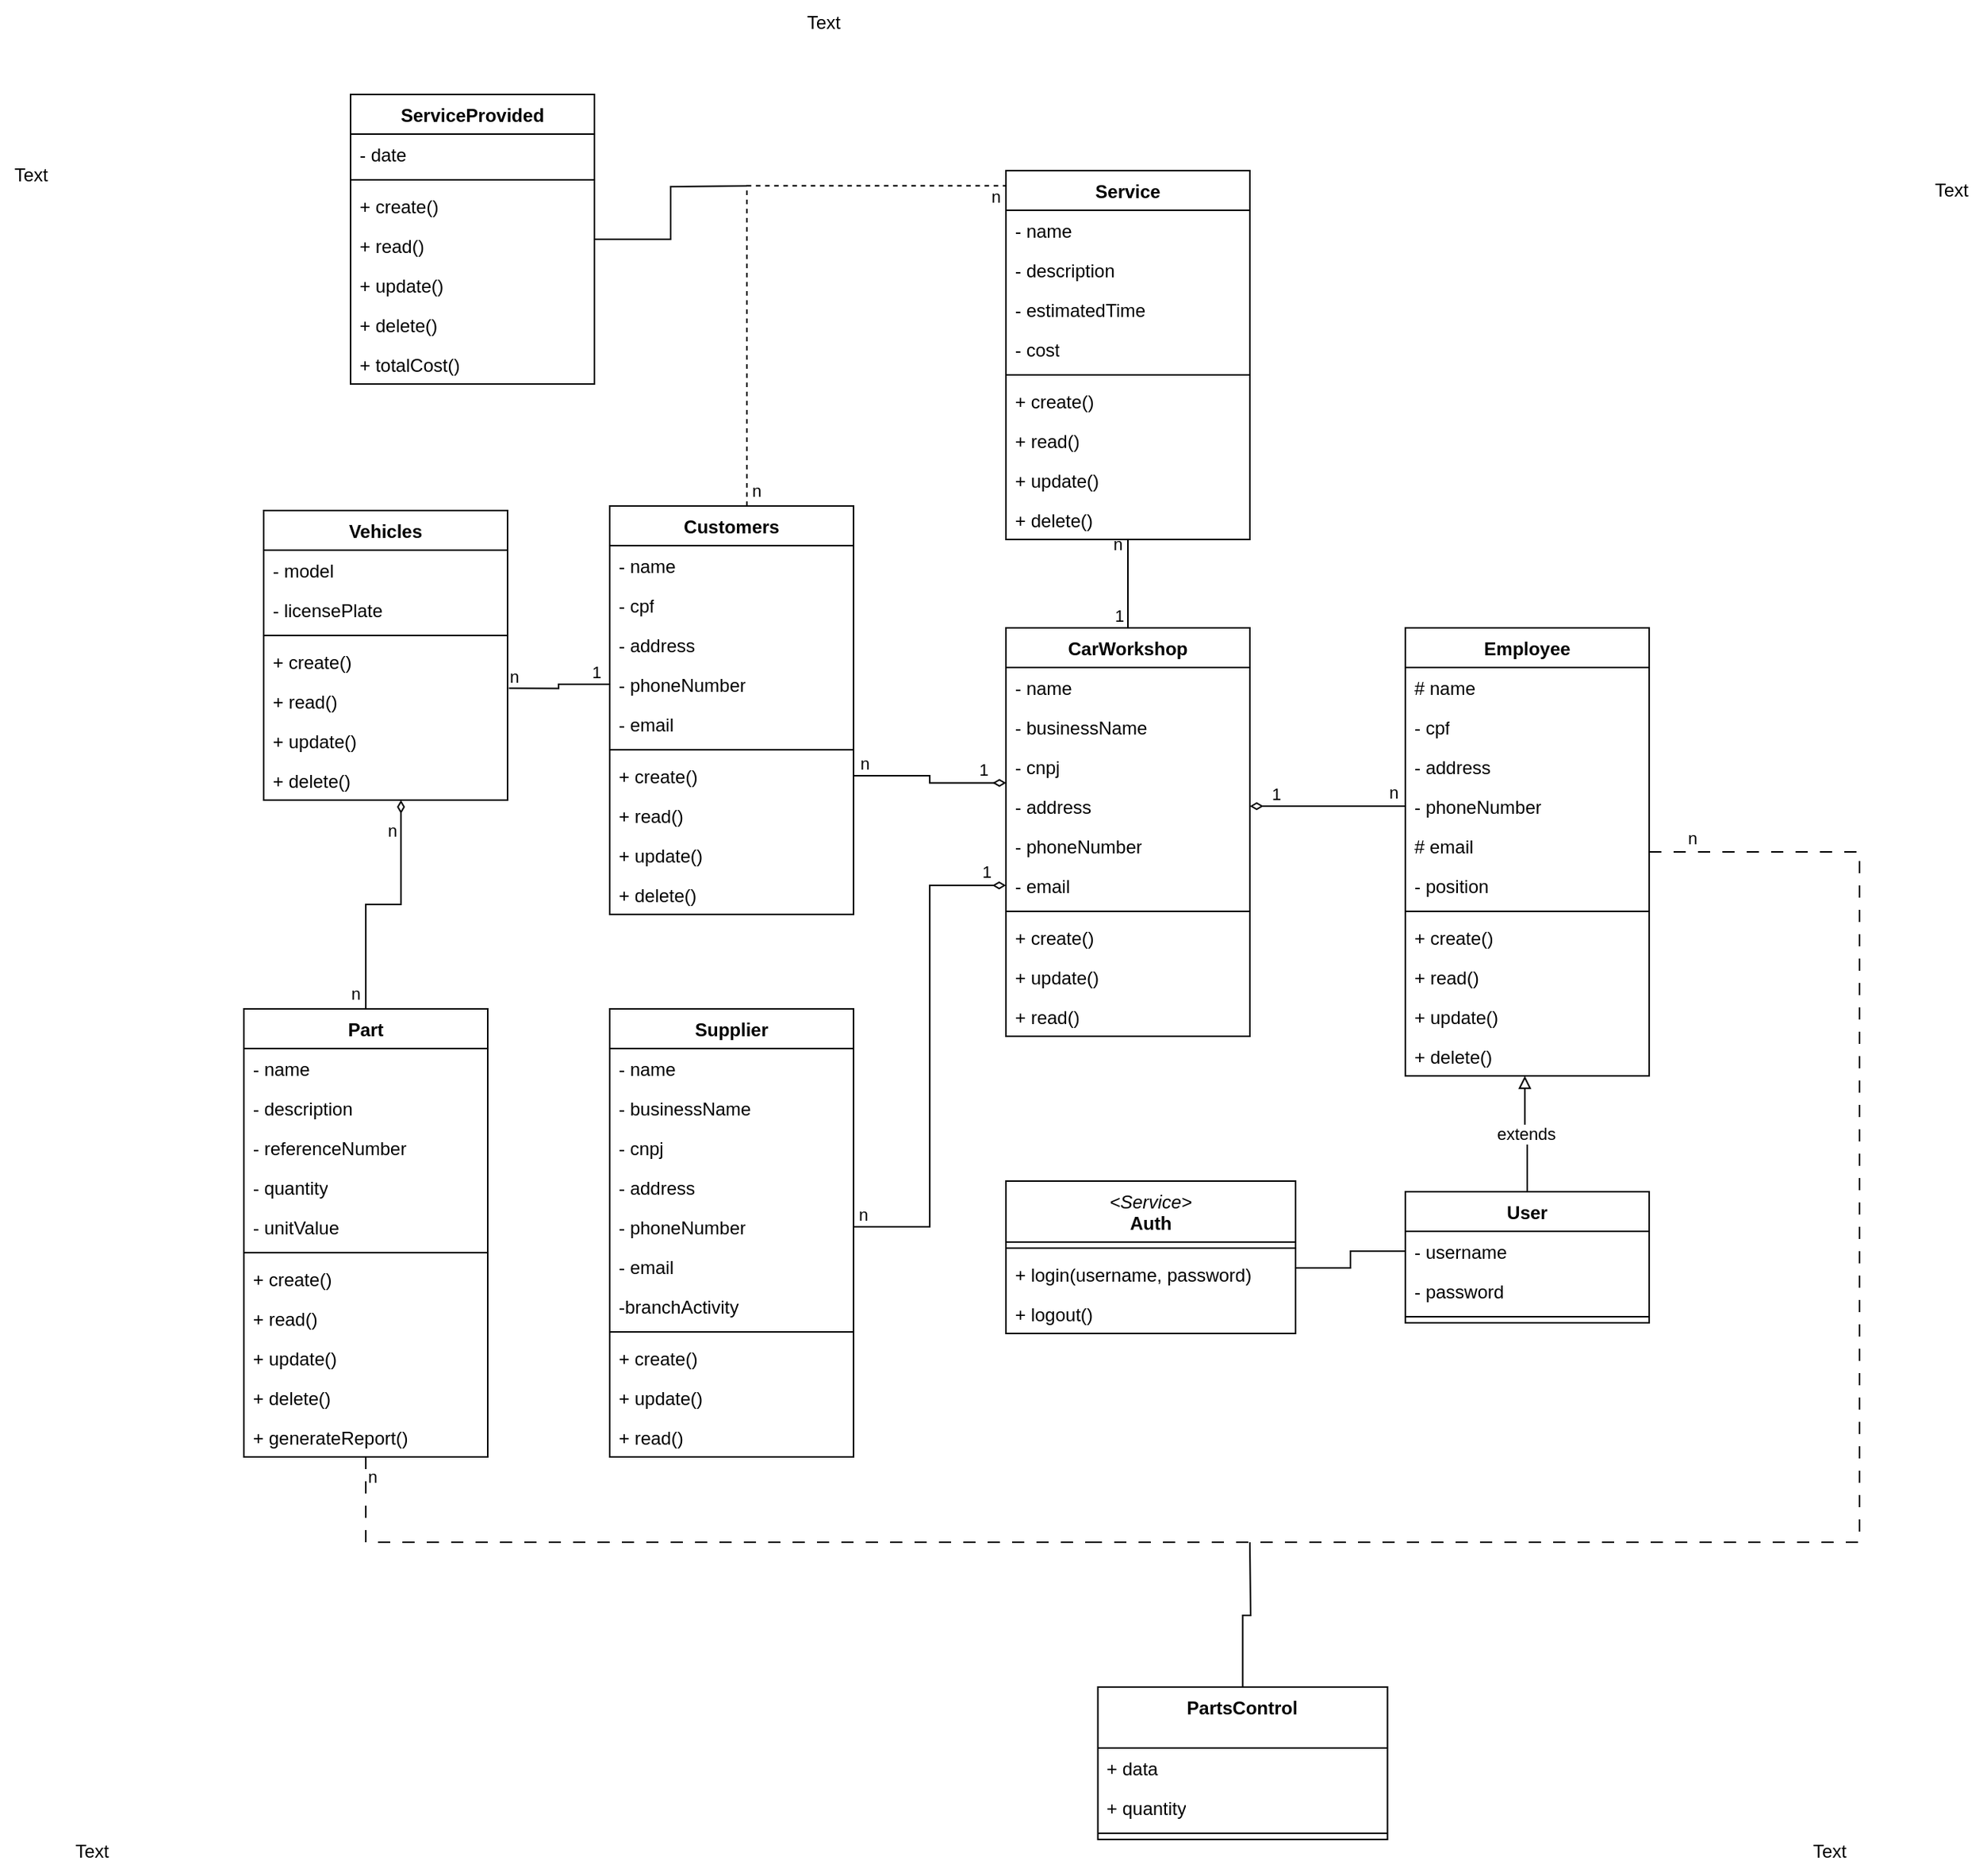 <mxfile version="22.0.8" type="google">
  <diagram name="Página-1" id="U-U_8se6vaRIS7Wkg29y">
    <mxGraphModel grid="1" page="1" gridSize="10" guides="1" tooltips="1" connect="1" arrows="1" fold="1" pageScale="1" pageWidth="827" pageHeight="1169" math="0" shadow="0">
      <root>
        <mxCell id="0" />
        <mxCell id="1" parent="0" />
        <mxCell id="VLeMDe858-DH9epRAXmv-9" value="CarWorkshop" style="swimlane;fontStyle=1;align=center;verticalAlign=top;childLayout=stackLayout;horizontal=1;startSize=26;horizontalStack=0;resizeParent=1;resizeParentMax=0;resizeLast=0;collapsible=1;marginBottom=0;whiteSpace=wrap;html=1;" vertex="1" parent="1">
          <mxGeometry x="1000" y="440" width="160" height="268" as="geometry" />
        </mxCell>
        <mxCell id="VLeMDe858-DH9epRAXmv-16" value="- name" style="text;strokeColor=none;fillColor=none;align=left;verticalAlign=top;spacingLeft=4;spacingRight=4;overflow=hidden;rotatable=0;points=[[0,0.5],[1,0.5]];portConstraint=eastwest;whiteSpace=wrap;html=1;" vertex="1" parent="VLeMDe858-DH9epRAXmv-9">
          <mxGeometry y="26" width="160" height="26" as="geometry" />
        </mxCell>
        <mxCell id="VLeMDe858-DH9epRAXmv-19" value="- &lt;span lang=&quot;en&quot; class=&quot;HwtZe&quot;&gt;&lt;/span&gt;businessName" style="text;strokeColor=none;fillColor=none;align=left;verticalAlign=top;spacingLeft=4;spacingRight=4;overflow=hidden;rotatable=0;points=[[0,0.5],[1,0.5]];portConstraint=eastwest;whiteSpace=wrap;html=1;" vertex="1" parent="VLeMDe858-DH9epRAXmv-9">
          <mxGeometry y="52" width="160" height="26" as="geometry" />
        </mxCell>
        <mxCell id="VLeMDe858-DH9epRAXmv-10" value="- cnpj" style="text;strokeColor=none;fillColor=none;align=left;verticalAlign=top;spacingLeft=4;spacingRight=4;overflow=hidden;rotatable=0;points=[[0,0.5],[1,0.5]];portConstraint=eastwest;whiteSpace=wrap;html=1;" vertex="1" parent="VLeMDe858-DH9epRAXmv-9">
          <mxGeometry y="78" width="160" height="26" as="geometry" />
        </mxCell>
        <mxCell id="VLeMDe858-DH9epRAXmv-20" value="&lt;div&gt;- address&lt;br&gt;&lt;/div&gt;" style="text;strokeColor=none;fillColor=none;align=left;verticalAlign=top;spacingLeft=4;spacingRight=4;overflow=hidden;rotatable=0;points=[[0,0.5],[1,0.5]];portConstraint=eastwest;whiteSpace=wrap;html=1;" vertex="1" parent="VLeMDe858-DH9epRAXmv-9">
          <mxGeometry y="104" width="160" height="26" as="geometry" />
        </mxCell>
        <mxCell id="VLeMDe858-DH9epRAXmv-21" value="&lt;div&gt;- phoneNumber&lt;br&gt;&lt;/div&gt;" style="text;strokeColor=none;fillColor=none;align=left;verticalAlign=top;spacingLeft=4;spacingRight=4;overflow=hidden;rotatable=0;points=[[0,0.5],[1,0.5]];portConstraint=eastwest;whiteSpace=wrap;html=1;" vertex="1" parent="VLeMDe858-DH9epRAXmv-9">
          <mxGeometry y="130" width="160" height="26" as="geometry" />
        </mxCell>
        <mxCell id="VLeMDe858-DH9epRAXmv-22" value="&lt;div&gt;- email&lt;/div&gt;" style="text;strokeColor=none;fillColor=none;align=left;verticalAlign=top;spacingLeft=4;spacingRight=4;overflow=hidden;rotatable=0;points=[[0,0.5],[1,0.5]];portConstraint=eastwest;whiteSpace=wrap;html=1;" vertex="1" parent="VLeMDe858-DH9epRAXmv-9">
          <mxGeometry y="156" width="160" height="26" as="geometry" />
        </mxCell>
        <mxCell id="VLeMDe858-DH9epRAXmv-11" value="" style="line;strokeWidth=1;fillColor=none;align=left;verticalAlign=middle;spacingTop=-1;spacingLeft=3;spacingRight=3;rotatable=0;labelPosition=right;points=[];portConstraint=eastwest;strokeColor=inherit;" vertex="1" parent="VLeMDe858-DH9epRAXmv-9">
          <mxGeometry y="182" width="160" height="8" as="geometry" />
        </mxCell>
        <mxCell id="VLeMDe858-DH9epRAXmv-12" value="+ create()" style="text;strokeColor=none;fillColor=none;align=left;verticalAlign=top;spacingLeft=4;spacingRight=4;overflow=hidden;rotatable=0;points=[[0,0.5],[1,0.5]];portConstraint=eastwest;whiteSpace=wrap;html=1;" vertex="1" parent="VLeMDe858-DH9epRAXmv-9">
          <mxGeometry y="190" width="160" height="26" as="geometry" />
        </mxCell>
        <mxCell id="VLeMDe858-DH9epRAXmv-23" value="+ update()" style="text;strokeColor=none;fillColor=none;align=left;verticalAlign=top;spacingLeft=4;spacingRight=4;overflow=hidden;rotatable=0;points=[[0,0.5],[1,0.5]];portConstraint=eastwest;whiteSpace=wrap;html=1;" vertex="1" parent="VLeMDe858-DH9epRAXmv-9">
          <mxGeometry y="216" width="160" height="26" as="geometry" />
        </mxCell>
        <mxCell id="VLeMDe858-DH9epRAXmv-24" value="+ read()" style="text;strokeColor=none;fillColor=none;align=left;verticalAlign=top;spacingLeft=4;spacingRight=4;overflow=hidden;rotatable=0;points=[[0,0.5],[1,0.5]];portConstraint=eastwest;whiteSpace=wrap;html=1;" vertex="1" parent="VLeMDe858-DH9epRAXmv-9">
          <mxGeometry y="242" width="160" height="26" as="geometry" />
        </mxCell>
        <mxCell id="VLeMDe858-DH9epRAXmv-212" style="edgeStyle=orthogonalEdgeStyle;rounded=0;orthogonalLoop=1;jettySize=auto;html=1;endArrow=none;endFill=0;dashed=1;dashPattern=8 8;" edge="1" parent="1" source="VLeMDe858-DH9epRAXmv-25">
          <mxGeometry relative="1" as="geometry">
            <mxPoint x="1050" y="1040" as="targetPoint" />
            <Array as="points">
              <mxPoint x="1560" y="587" />
              <mxPoint x="1560" y="1040" />
              <mxPoint x="1251" y="1040" />
            </Array>
          </mxGeometry>
        </mxCell>
        <mxCell id="VLeMDe858-DH9epRAXmv-217" value="n" style="edgeLabel;html=1;align=center;verticalAlign=middle;resizable=0;points=[];" connectable="0" vertex="1" parent="VLeMDe858-DH9epRAXmv-212">
          <mxGeometry x="-0.947" y="2" relative="1" as="geometry">
            <mxPoint x="-1" y="-7" as="offset" />
          </mxGeometry>
        </mxCell>
        <mxCell id="VLeMDe858-DH9epRAXmv-25" value="Employee" style="swimlane;fontStyle=1;align=center;verticalAlign=top;childLayout=stackLayout;horizontal=1;startSize=26;horizontalStack=0;resizeParent=1;resizeParentMax=0;resizeLast=0;collapsible=1;marginBottom=0;whiteSpace=wrap;html=1;" vertex="1" parent="1">
          <mxGeometry x="1262" y="440" width="160" height="294" as="geometry" />
        </mxCell>
        <mxCell id="VLeMDe858-DH9epRAXmv-26" value="# name" style="text;strokeColor=none;fillColor=none;align=left;verticalAlign=top;spacingLeft=4;spacingRight=4;overflow=hidden;rotatable=0;points=[[0,0.5],[1,0.5]];portConstraint=eastwest;whiteSpace=wrap;html=1;" vertex="1" parent="VLeMDe858-DH9epRAXmv-25">
          <mxGeometry y="26" width="160" height="26" as="geometry" />
        </mxCell>
        <mxCell id="VLeMDe858-DH9epRAXmv-28" value="- cpf" style="text;strokeColor=none;fillColor=none;align=left;verticalAlign=top;spacingLeft=4;spacingRight=4;overflow=hidden;rotatable=0;points=[[0,0.5],[1,0.5]];portConstraint=eastwest;whiteSpace=wrap;html=1;" vertex="1" parent="VLeMDe858-DH9epRAXmv-25">
          <mxGeometry y="52" width="160" height="26" as="geometry" />
        </mxCell>
        <mxCell id="VLeMDe858-DH9epRAXmv-29" value="&lt;div&gt;- address&lt;br&gt;&lt;/div&gt;" style="text;strokeColor=none;fillColor=none;align=left;verticalAlign=top;spacingLeft=4;spacingRight=4;overflow=hidden;rotatable=0;points=[[0,0.5],[1,0.5]];portConstraint=eastwest;whiteSpace=wrap;html=1;" vertex="1" parent="VLeMDe858-DH9epRAXmv-25">
          <mxGeometry y="78" width="160" height="26" as="geometry" />
        </mxCell>
        <mxCell id="VLeMDe858-DH9epRAXmv-30" value="&lt;div&gt;- phoneNumber&lt;br&gt;&lt;/div&gt;" style="text;strokeColor=none;fillColor=none;align=left;verticalAlign=top;spacingLeft=4;spacingRight=4;overflow=hidden;rotatable=0;points=[[0,0.5],[1,0.5]];portConstraint=eastwest;whiteSpace=wrap;html=1;" vertex="1" parent="VLeMDe858-DH9epRAXmv-25">
          <mxGeometry y="104" width="160" height="26" as="geometry" />
        </mxCell>
        <mxCell id="VLeMDe858-DH9epRAXmv-31" value="&lt;div&gt;# email&lt;/div&gt;" style="text;strokeColor=none;fillColor=none;align=left;verticalAlign=top;spacingLeft=4;spacingRight=4;overflow=hidden;rotatable=0;points=[[0,0.5],[1,0.5]];portConstraint=eastwest;whiteSpace=wrap;html=1;" vertex="1" parent="VLeMDe858-DH9epRAXmv-25">
          <mxGeometry y="130" width="160" height="26" as="geometry" />
        </mxCell>
        <mxCell id="VLeMDe858-DH9epRAXmv-48" value="&lt;div&gt;- position&lt;/div&gt;" style="text;strokeColor=none;fillColor=none;align=left;verticalAlign=top;spacingLeft=4;spacingRight=4;overflow=hidden;rotatable=0;points=[[0,0.5],[1,0.5]];portConstraint=eastwest;whiteSpace=wrap;html=1;" vertex="1" parent="VLeMDe858-DH9epRAXmv-25">
          <mxGeometry y="156" width="160" height="26" as="geometry" />
        </mxCell>
        <mxCell id="VLeMDe858-DH9epRAXmv-32" value="" style="line;strokeWidth=1;fillColor=none;align=left;verticalAlign=middle;spacingTop=-1;spacingLeft=3;spacingRight=3;rotatable=0;labelPosition=right;points=[];portConstraint=eastwest;strokeColor=inherit;" vertex="1" parent="VLeMDe858-DH9epRAXmv-25">
          <mxGeometry y="182" width="160" height="8" as="geometry" />
        </mxCell>
        <mxCell id="VLeMDe858-DH9epRAXmv-33" value="+ create()" style="text;strokeColor=none;fillColor=none;align=left;verticalAlign=top;spacingLeft=4;spacingRight=4;overflow=hidden;rotatable=0;points=[[0,0.5],[1,0.5]];portConstraint=eastwest;whiteSpace=wrap;html=1;" vertex="1" parent="VLeMDe858-DH9epRAXmv-25">
          <mxGeometry y="190" width="160" height="26" as="geometry" />
        </mxCell>
        <mxCell id="VLeMDe858-DH9epRAXmv-35" value="+ read()" style="text;strokeColor=none;fillColor=none;align=left;verticalAlign=top;spacingLeft=4;spacingRight=4;overflow=hidden;rotatable=0;points=[[0,0.5],[1,0.5]];portConstraint=eastwest;whiteSpace=wrap;html=1;" vertex="1" parent="VLeMDe858-DH9epRAXmv-25">
          <mxGeometry y="216" width="160" height="26" as="geometry" />
        </mxCell>
        <mxCell id="VLeMDe858-DH9epRAXmv-34" value="+ update()" style="text;strokeColor=none;fillColor=none;align=left;verticalAlign=top;spacingLeft=4;spacingRight=4;overflow=hidden;rotatable=0;points=[[0,0.5],[1,0.5]];portConstraint=eastwest;whiteSpace=wrap;html=1;" vertex="1" parent="VLeMDe858-DH9epRAXmv-25">
          <mxGeometry y="242" width="160" height="26" as="geometry" />
        </mxCell>
        <mxCell id="VLeMDe858-DH9epRAXmv-36" value="+ delete()" style="text;strokeColor=none;fillColor=none;align=left;verticalAlign=top;spacingLeft=4;spacingRight=4;overflow=hidden;rotatable=0;points=[[0,0.5],[1,0.5]];portConstraint=eastwest;whiteSpace=wrap;html=1;" vertex="1" parent="VLeMDe858-DH9epRAXmv-25">
          <mxGeometry y="268" width="160" height="26" as="geometry" />
        </mxCell>
        <mxCell id="VLeMDe858-DH9epRAXmv-37" value="User" style="swimlane;fontStyle=1;align=center;verticalAlign=top;childLayout=stackLayout;horizontal=1;startSize=26;horizontalStack=0;resizeParent=1;resizeParentMax=0;resizeLast=0;collapsible=1;marginBottom=0;whiteSpace=wrap;html=1;" vertex="1" parent="1">
          <mxGeometry x="1262" y="810" width="160" height="86" as="geometry" />
        </mxCell>
        <mxCell id="VLeMDe858-DH9epRAXmv-38" value="- username" style="text;strokeColor=none;fillColor=none;align=left;verticalAlign=top;spacingLeft=4;spacingRight=4;overflow=hidden;rotatable=0;points=[[0,0.5],[1,0.5]];portConstraint=eastwest;whiteSpace=wrap;html=1;" vertex="1" parent="VLeMDe858-DH9epRAXmv-37">
          <mxGeometry y="26" width="160" height="26" as="geometry" />
        </mxCell>
        <mxCell id="VLeMDe858-DH9epRAXmv-49" value="&lt;div&gt;- password&lt;/div&gt;" style="text;strokeColor=none;fillColor=none;align=left;verticalAlign=top;spacingLeft=4;spacingRight=4;overflow=hidden;rotatable=0;points=[[0,0.5],[1,0.5]];portConstraint=eastwest;whiteSpace=wrap;html=1;" vertex="1" parent="VLeMDe858-DH9epRAXmv-37">
          <mxGeometry y="52" width="160" height="26" as="geometry" />
        </mxCell>
        <mxCell id="VLeMDe858-DH9epRAXmv-43" value="" style="line;strokeWidth=1;fillColor=none;align=left;verticalAlign=middle;spacingTop=-1;spacingLeft=3;spacingRight=3;rotatable=0;labelPosition=right;points=[];portConstraint=eastwest;strokeColor=inherit;" vertex="1" parent="VLeMDe858-DH9epRAXmv-37">
          <mxGeometry y="78" width="160" height="8" as="geometry" />
        </mxCell>
        <mxCell id="VLeMDe858-DH9epRAXmv-50" value="&lt;div&gt;&lt;i style=&quot;font-weight: normal;&quot;&gt;&amp;lt;Service&amp;gt;&lt;/i&gt;&lt;br&gt;&lt;/div&gt;&lt;div&gt;Auth&lt;/div&gt;" style="swimlane;fontStyle=1;align=center;verticalAlign=top;childLayout=stackLayout;horizontal=1;startSize=40;horizontalStack=0;resizeParent=1;resizeParentMax=0;resizeLast=0;collapsible=1;marginBottom=0;whiteSpace=wrap;html=1;" vertex="1" parent="1">
          <mxGeometry x="1000" y="803" width="190" height="100" as="geometry" />
        </mxCell>
        <mxCell id="VLeMDe858-DH9epRAXmv-54" value="" style="line;strokeWidth=1;fillColor=none;align=left;verticalAlign=middle;spacingTop=-1;spacingLeft=3;spacingRight=3;rotatable=0;labelPosition=right;points=[];portConstraint=eastwest;strokeColor=inherit;" vertex="1" parent="VLeMDe858-DH9epRAXmv-50">
          <mxGeometry y="40" width="190" height="8" as="geometry" />
        </mxCell>
        <mxCell id="VLeMDe858-DH9epRAXmv-55" value="+ login(username, password)" style="text;strokeColor=none;fillColor=none;align=left;verticalAlign=top;spacingLeft=4;spacingRight=4;overflow=hidden;rotatable=0;points=[[0,0.5],[1,0.5]];portConstraint=eastwest;whiteSpace=wrap;html=1;" vertex="1" parent="VLeMDe858-DH9epRAXmv-50">
          <mxGeometry y="48" width="190" height="26" as="geometry" />
        </mxCell>
        <mxCell id="VLeMDe858-DH9epRAXmv-56" value="+ logout()" style="text;strokeColor=none;fillColor=none;align=left;verticalAlign=top;spacingLeft=4;spacingRight=4;overflow=hidden;rotatable=0;points=[[0,0.5],[1,0.5]];portConstraint=eastwest;whiteSpace=wrap;html=1;" vertex="1" parent="VLeMDe858-DH9epRAXmv-50">
          <mxGeometry y="74" width="190" height="26" as="geometry" />
        </mxCell>
        <mxCell id="VLeMDe858-DH9epRAXmv-60" style="edgeStyle=orthogonalEdgeStyle;rounded=0;orthogonalLoop=1;jettySize=auto;html=1;entryX=0.49;entryY=1;entryDx=0;entryDy=0;entryPerimeter=0;endArrow=block;endFill=0;" edge="1" parent="1" source="VLeMDe858-DH9epRAXmv-37" target="VLeMDe858-DH9epRAXmv-36">
          <mxGeometry relative="1" as="geometry" />
        </mxCell>
        <mxCell id="VLeMDe858-DH9epRAXmv-82" value="extends" style="edgeLabel;html=1;align=center;verticalAlign=middle;resizable=0;points=[];" connectable="0" vertex="1" parent="VLeMDe858-DH9epRAXmv-60">
          <mxGeometry x="0.005" relative="1" as="geometry">
            <mxPoint as="offset" />
          </mxGeometry>
        </mxCell>
        <mxCell id="VLeMDe858-DH9epRAXmv-61" style="edgeStyle=orthogonalEdgeStyle;rounded=0;orthogonalLoop=1;jettySize=auto;html=1;entryX=1;entryY=0.5;entryDx=0;entryDy=0;endArrow=diamondThin;endFill=0;" edge="1" parent="1" source="VLeMDe858-DH9epRAXmv-30" target="VLeMDe858-DH9epRAXmv-20">
          <mxGeometry relative="1" as="geometry" />
        </mxCell>
        <mxCell id="VLeMDe858-DH9epRAXmv-65" value="1" style="edgeLabel;html=1;align=center;verticalAlign=middle;resizable=0;points=[];" connectable="0" vertex="1" parent="VLeMDe858-DH9epRAXmv-61">
          <mxGeometry x="0.678" y="-1" relative="1" as="geometry">
            <mxPoint y="-7" as="offset" />
          </mxGeometry>
        </mxCell>
        <mxCell id="VLeMDe858-DH9epRAXmv-66" value="n" style="edgeLabel;html=1;align=center;verticalAlign=middle;resizable=0;points=[];" connectable="0" vertex="1" parent="VLeMDe858-DH9epRAXmv-61">
          <mxGeometry x="-0.835" y="1" relative="1" as="geometry">
            <mxPoint y="-10" as="offset" />
          </mxGeometry>
        </mxCell>
        <mxCell id="VLeMDe858-DH9epRAXmv-68" style="edgeStyle=orthogonalEdgeStyle;rounded=0;orthogonalLoop=1;jettySize=auto;html=1;entryX=0;entryY=0.5;entryDx=0;entryDy=0;endArrow=none;endFill=0;" edge="1" parent="1" source="VLeMDe858-DH9epRAXmv-54" target="VLeMDe858-DH9epRAXmv-38">
          <mxGeometry relative="1" as="geometry">
            <Array as="points">
              <mxPoint x="1190" y="860" />
              <mxPoint x="1226" y="860" />
              <mxPoint x="1226" y="849" />
            </Array>
          </mxGeometry>
        </mxCell>
        <mxCell id="VLeMDe858-DH9epRAXmv-70" value="Customers" style="swimlane;fontStyle=1;align=center;verticalAlign=top;childLayout=stackLayout;horizontal=1;startSize=26;horizontalStack=0;resizeParent=1;resizeParentMax=0;resizeLast=0;collapsible=1;marginBottom=0;whiteSpace=wrap;html=1;" vertex="1" parent="1">
          <mxGeometry x="740" y="360" width="160" height="268" as="geometry" />
        </mxCell>
        <mxCell id="VLeMDe858-DH9epRAXmv-71" value="- name" style="text;strokeColor=none;fillColor=none;align=left;verticalAlign=top;spacingLeft=4;spacingRight=4;overflow=hidden;rotatable=0;points=[[0,0.5],[1,0.5]];portConstraint=eastwest;whiteSpace=wrap;html=1;" vertex="1" parent="VLeMDe858-DH9epRAXmv-70">
          <mxGeometry y="26" width="160" height="26" as="geometry" />
        </mxCell>
        <mxCell id="VLeMDe858-DH9epRAXmv-72" value="- cpf" style="text;strokeColor=none;fillColor=none;align=left;verticalAlign=top;spacingLeft=4;spacingRight=4;overflow=hidden;rotatable=0;points=[[0,0.5],[1,0.5]];portConstraint=eastwest;whiteSpace=wrap;html=1;" vertex="1" parent="VLeMDe858-DH9epRAXmv-70">
          <mxGeometry y="52" width="160" height="26" as="geometry" />
        </mxCell>
        <mxCell id="VLeMDe858-DH9epRAXmv-73" value="&lt;div&gt;- address&lt;br&gt;&lt;/div&gt;" style="text;strokeColor=none;fillColor=none;align=left;verticalAlign=top;spacingLeft=4;spacingRight=4;overflow=hidden;rotatable=0;points=[[0,0.5],[1,0.5]];portConstraint=eastwest;whiteSpace=wrap;html=1;" vertex="1" parent="VLeMDe858-DH9epRAXmv-70">
          <mxGeometry y="78" width="160" height="26" as="geometry" />
        </mxCell>
        <mxCell id="VLeMDe858-DH9epRAXmv-74" value="&lt;div&gt;- phoneNumber&lt;br&gt;&lt;/div&gt;" style="text;strokeColor=none;fillColor=none;align=left;verticalAlign=top;spacingLeft=4;spacingRight=4;overflow=hidden;rotatable=0;points=[[0,0.5],[1,0.5]];portConstraint=eastwest;whiteSpace=wrap;html=1;" vertex="1" parent="VLeMDe858-DH9epRAXmv-70">
          <mxGeometry y="104" width="160" height="26" as="geometry" />
        </mxCell>
        <mxCell id="VLeMDe858-DH9epRAXmv-75" value="&lt;div&gt;- email&lt;/div&gt;" style="text;strokeColor=none;fillColor=none;align=left;verticalAlign=top;spacingLeft=4;spacingRight=4;overflow=hidden;rotatable=0;points=[[0,0.5],[1,0.5]];portConstraint=eastwest;whiteSpace=wrap;html=1;" vertex="1" parent="VLeMDe858-DH9epRAXmv-70">
          <mxGeometry y="130" width="160" height="26" as="geometry" />
        </mxCell>
        <mxCell id="VLeMDe858-DH9epRAXmv-77" value="" style="line;strokeWidth=1;fillColor=none;align=left;verticalAlign=middle;spacingTop=-1;spacingLeft=3;spacingRight=3;rotatable=0;labelPosition=right;points=[];portConstraint=eastwest;strokeColor=inherit;" vertex="1" parent="VLeMDe858-DH9epRAXmv-70">
          <mxGeometry y="156" width="160" height="8" as="geometry" />
        </mxCell>
        <mxCell id="VLeMDe858-DH9epRAXmv-78" value="+ create()" style="text;strokeColor=none;fillColor=none;align=left;verticalAlign=top;spacingLeft=4;spacingRight=4;overflow=hidden;rotatable=0;points=[[0,0.5],[1,0.5]];portConstraint=eastwest;whiteSpace=wrap;html=1;" vertex="1" parent="VLeMDe858-DH9epRAXmv-70">
          <mxGeometry y="164" width="160" height="26" as="geometry" />
        </mxCell>
        <mxCell id="VLeMDe858-DH9epRAXmv-79" value="+ read()" style="text;strokeColor=none;fillColor=none;align=left;verticalAlign=top;spacingLeft=4;spacingRight=4;overflow=hidden;rotatable=0;points=[[0,0.5],[1,0.5]];portConstraint=eastwest;whiteSpace=wrap;html=1;" vertex="1" parent="VLeMDe858-DH9epRAXmv-70">
          <mxGeometry y="190" width="160" height="26" as="geometry" />
        </mxCell>
        <mxCell id="VLeMDe858-DH9epRAXmv-80" value="+ update()" style="text;strokeColor=none;fillColor=none;align=left;verticalAlign=top;spacingLeft=4;spacingRight=4;overflow=hidden;rotatable=0;points=[[0,0.5],[1,0.5]];portConstraint=eastwest;whiteSpace=wrap;html=1;" vertex="1" parent="VLeMDe858-DH9epRAXmv-70">
          <mxGeometry y="216" width="160" height="26" as="geometry" />
        </mxCell>
        <mxCell id="VLeMDe858-DH9epRAXmv-81" value="+ delete()" style="text;strokeColor=none;fillColor=none;align=left;verticalAlign=top;spacingLeft=4;spacingRight=4;overflow=hidden;rotatable=0;points=[[0,0.5],[1,0.5]];portConstraint=eastwest;whiteSpace=wrap;html=1;" vertex="1" parent="VLeMDe858-DH9epRAXmv-70">
          <mxGeometry y="242" width="160" height="26" as="geometry" />
        </mxCell>
        <mxCell id="VLeMDe858-DH9epRAXmv-116" value="Supplier" style="swimlane;fontStyle=1;align=center;verticalAlign=top;childLayout=stackLayout;horizontal=1;startSize=26;horizontalStack=0;resizeParent=1;resizeParentMax=0;resizeLast=0;collapsible=1;marginBottom=0;whiteSpace=wrap;html=1;" vertex="1" parent="1">
          <mxGeometry x="740" y="690" width="160" height="294" as="geometry" />
        </mxCell>
        <mxCell id="VLeMDe858-DH9epRAXmv-117" value="- name" style="text;strokeColor=none;fillColor=none;align=left;verticalAlign=top;spacingLeft=4;spacingRight=4;overflow=hidden;rotatable=0;points=[[0,0.5],[1,0.5]];portConstraint=eastwest;whiteSpace=wrap;html=1;" vertex="1" parent="VLeMDe858-DH9epRAXmv-116">
          <mxGeometry y="26" width="160" height="26" as="geometry" />
        </mxCell>
        <mxCell id="VLeMDe858-DH9epRAXmv-118" value="- &lt;span lang=&quot;en&quot; class=&quot;HwtZe&quot;&gt;&lt;/span&gt;businessName" style="text;strokeColor=none;fillColor=none;align=left;verticalAlign=top;spacingLeft=4;spacingRight=4;overflow=hidden;rotatable=0;points=[[0,0.5],[1,0.5]];portConstraint=eastwest;whiteSpace=wrap;html=1;" vertex="1" parent="VLeMDe858-DH9epRAXmv-116">
          <mxGeometry y="52" width="160" height="26" as="geometry" />
        </mxCell>
        <mxCell id="VLeMDe858-DH9epRAXmv-119" value="- cnpj" style="text;strokeColor=none;fillColor=none;align=left;verticalAlign=top;spacingLeft=4;spacingRight=4;overflow=hidden;rotatable=0;points=[[0,0.5],[1,0.5]];portConstraint=eastwest;whiteSpace=wrap;html=1;" vertex="1" parent="VLeMDe858-DH9epRAXmv-116">
          <mxGeometry y="78" width="160" height="26" as="geometry" />
        </mxCell>
        <mxCell id="VLeMDe858-DH9epRAXmv-120" value="&lt;div&gt;- address&lt;br&gt;&lt;/div&gt;" style="text;strokeColor=none;fillColor=none;align=left;verticalAlign=top;spacingLeft=4;spacingRight=4;overflow=hidden;rotatable=0;points=[[0,0.5],[1,0.5]];portConstraint=eastwest;whiteSpace=wrap;html=1;" vertex="1" parent="VLeMDe858-DH9epRAXmv-116">
          <mxGeometry y="104" width="160" height="26" as="geometry" />
        </mxCell>
        <mxCell id="VLeMDe858-DH9epRAXmv-121" value="&lt;div&gt;- phoneNumber&lt;br&gt;&lt;/div&gt;" style="text;strokeColor=none;fillColor=none;align=left;verticalAlign=top;spacingLeft=4;spacingRight=4;overflow=hidden;rotatable=0;points=[[0,0.5],[1,0.5]];portConstraint=eastwest;whiteSpace=wrap;html=1;" vertex="1" parent="VLeMDe858-DH9epRAXmv-116">
          <mxGeometry y="130" width="160" height="26" as="geometry" />
        </mxCell>
        <mxCell id="VLeMDe858-DH9epRAXmv-122" value="&lt;div&gt;- email&lt;/div&gt;" style="text;strokeColor=none;fillColor=none;align=left;verticalAlign=top;spacingLeft=4;spacingRight=4;overflow=hidden;rotatable=0;points=[[0,0.5],[1,0.5]];portConstraint=eastwest;whiteSpace=wrap;html=1;" vertex="1" parent="VLeMDe858-DH9epRAXmv-116">
          <mxGeometry y="156" width="160" height="26" as="geometry" />
        </mxCell>
        <mxCell id="VLeMDe858-DH9epRAXmv-127" value="-branchActivity" style="text;strokeColor=none;fillColor=none;align=left;verticalAlign=top;spacingLeft=4;spacingRight=4;overflow=hidden;rotatable=0;points=[[0,0.5],[1,0.5]];portConstraint=eastwest;whiteSpace=wrap;html=1;" vertex="1" parent="VLeMDe858-DH9epRAXmv-116">
          <mxGeometry y="182" width="160" height="26" as="geometry" />
        </mxCell>
        <mxCell id="VLeMDe858-DH9epRAXmv-123" value="" style="line;strokeWidth=1;fillColor=none;align=left;verticalAlign=middle;spacingTop=-1;spacingLeft=3;spacingRight=3;rotatable=0;labelPosition=right;points=[];portConstraint=eastwest;strokeColor=inherit;" vertex="1" parent="VLeMDe858-DH9epRAXmv-116">
          <mxGeometry y="208" width="160" height="8" as="geometry" />
        </mxCell>
        <mxCell id="VLeMDe858-DH9epRAXmv-124" value="+ create()" style="text;strokeColor=none;fillColor=none;align=left;verticalAlign=top;spacingLeft=4;spacingRight=4;overflow=hidden;rotatable=0;points=[[0,0.5],[1,0.5]];portConstraint=eastwest;whiteSpace=wrap;html=1;" vertex="1" parent="VLeMDe858-DH9epRAXmv-116">
          <mxGeometry y="216" width="160" height="26" as="geometry" />
        </mxCell>
        <mxCell id="VLeMDe858-DH9epRAXmv-125" value="+ update()" style="text;strokeColor=none;fillColor=none;align=left;verticalAlign=top;spacingLeft=4;spacingRight=4;overflow=hidden;rotatable=0;points=[[0,0.5],[1,0.5]];portConstraint=eastwest;whiteSpace=wrap;html=1;" vertex="1" parent="VLeMDe858-DH9epRAXmv-116">
          <mxGeometry y="242" width="160" height="26" as="geometry" />
        </mxCell>
        <mxCell id="VLeMDe858-DH9epRAXmv-126" value="+ read()" style="text;strokeColor=none;fillColor=none;align=left;verticalAlign=top;spacingLeft=4;spacingRight=4;overflow=hidden;rotatable=0;points=[[0,0.5],[1,0.5]];portConstraint=eastwest;whiteSpace=wrap;html=1;" vertex="1" parent="VLeMDe858-DH9epRAXmv-116">
          <mxGeometry y="268" width="160" height="26" as="geometry" />
        </mxCell>
        <mxCell id="VLeMDe858-DH9epRAXmv-128" style="edgeStyle=orthogonalEdgeStyle;rounded=0;orthogonalLoop=1;jettySize=auto;html=1;entryX=0.001;entryY=-0.088;entryDx=0;entryDy=0;entryPerimeter=0;endArrow=diamondThin;endFill=0;" edge="1" parent="1" source="VLeMDe858-DH9epRAXmv-78" target="VLeMDe858-DH9epRAXmv-20">
          <mxGeometry relative="1" as="geometry" />
        </mxCell>
        <mxCell id="VLeMDe858-DH9epRAXmv-130" value="1" style="edgeLabel;html=1;align=center;verticalAlign=middle;resizable=0;points=[];" connectable="0" vertex="1" parent="VLeMDe858-DH9epRAXmv-128">
          <mxGeometry x="0.698" y="2" relative="1" as="geometry">
            <mxPoint y="-7" as="offset" />
          </mxGeometry>
        </mxCell>
        <mxCell id="VLeMDe858-DH9epRAXmv-131" value="n" style="edgeLabel;html=1;align=center;verticalAlign=middle;resizable=0;points=[];" connectable="0" vertex="1" parent="VLeMDe858-DH9epRAXmv-128">
          <mxGeometry x="-0.867" relative="1" as="geometry">
            <mxPoint y="-8" as="offset" />
          </mxGeometry>
        </mxCell>
        <mxCell id="VLeMDe858-DH9epRAXmv-129" style="edgeStyle=orthogonalEdgeStyle;rounded=0;orthogonalLoop=1;jettySize=auto;html=1;entryX=0;entryY=0.5;entryDx=0;entryDy=0;endArrow=diamondThin;endFill=0;" edge="1" parent="1" source="VLeMDe858-DH9epRAXmv-121" target="VLeMDe858-DH9epRAXmv-22">
          <mxGeometry relative="1" as="geometry" />
        </mxCell>
        <mxCell id="VLeMDe858-DH9epRAXmv-132" value="1" style="edgeLabel;html=1;align=center;verticalAlign=middle;resizable=0;points=[];" connectable="0" vertex="1" parent="VLeMDe858-DH9epRAXmv-129">
          <mxGeometry x="0.916" y="3" relative="1" as="geometry">
            <mxPoint y="-6" as="offset" />
          </mxGeometry>
        </mxCell>
        <mxCell id="VLeMDe858-DH9epRAXmv-133" value="n" style="edgeLabel;html=1;align=center;verticalAlign=middle;resizable=0;points=[];" connectable="0" vertex="1" parent="VLeMDe858-DH9epRAXmv-129">
          <mxGeometry x="-0.936" y="3" relative="1" as="geometry">
            <mxPoint x="-5" y="-5" as="offset" />
          </mxGeometry>
        </mxCell>
        <mxCell id="VLeMDe858-DH9epRAXmv-134" value="Vehicles" style="swimlane;fontStyle=1;align=center;verticalAlign=top;childLayout=stackLayout;horizontal=1;startSize=26;horizontalStack=0;resizeParent=1;resizeParentMax=0;resizeLast=0;collapsible=1;marginBottom=0;whiteSpace=wrap;html=1;" vertex="1" parent="1">
          <mxGeometry x="513" y="363" width="160" height="190" as="geometry" />
        </mxCell>
        <mxCell id="VLeMDe858-DH9epRAXmv-135" value="- model" style="text;strokeColor=none;fillColor=none;align=left;verticalAlign=top;spacingLeft=4;spacingRight=4;overflow=hidden;rotatable=0;points=[[0,0.5],[1,0.5]];portConstraint=eastwest;whiteSpace=wrap;html=1;" vertex="1" parent="VLeMDe858-DH9epRAXmv-134">
          <mxGeometry y="26" width="160" height="26" as="geometry" />
        </mxCell>
        <mxCell id="VLeMDe858-DH9epRAXmv-136" value="- &lt;span lang=&quot;en&quot; class=&quot;HwtZe&quot;&gt;licensePlate&lt;/span&gt;" style="text;strokeColor=none;fillColor=none;align=left;verticalAlign=top;spacingLeft=4;spacingRight=4;overflow=hidden;rotatable=0;points=[[0,0.5],[1,0.5]];portConstraint=eastwest;whiteSpace=wrap;html=1;" vertex="1" parent="VLeMDe858-DH9epRAXmv-134">
          <mxGeometry y="52" width="160" height="26" as="geometry" />
        </mxCell>
        <mxCell id="VLeMDe858-DH9epRAXmv-141" value="" style="line;strokeWidth=1;fillColor=none;align=left;verticalAlign=middle;spacingTop=-1;spacingLeft=3;spacingRight=3;rotatable=0;labelPosition=right;points=[];portConstraint=eastwest;strokeColor=inherit;" vertex="1" parent="VLeMDe858-DH9epRAXmv-134">
          <mxGeometry y="78" width="160" height="8" as="geometry" />
        </mxCell>
        <mxCell id="VLeMDe858-DH9epRAXmv-142" value="+ create()" style="text;strokeColor=none;fillColor=none;align=left;verticalAlign=top;spacingLeft=4;spacingRight=4;overflow=hidden;rotatable=0;points=[[0,0.5],[1,0.5]];portConstraint=eastwest;whiteSpace=wrap;html=1;" vertex="1" parent="VLeMDe858-DH9epRAXmv-134">
          <mxGeometry y="86" width="160" height="26" as="geometry" />
        </mxCell>
        <mxCell id="VLeMDe858-DH9epRAXmv-143" value="+ read()" style="text;strokeColor=none;fillColor=none;align=left;verticalAlign=top;spacingLeft=4;spacingRight=4;overflow=hidden;rotatable=0;points=[[0,0.5],[1,0.5]];portConstraint=eastwest;whiteSpace=wrap;html=1;" vertex="1" parent="VLeMDe858-DH9epRAXmv-134">
          <mxGeometry y="112" width="160" height="26" as="geometry" />
        </mxCell>
        <mxCell id="VLeMDe858-DH9epRAXmv-144" value="+ update()" style="text;strokeColor=none;fillColor=none;align=left;verticalAlign=top;spacingLeft=4;spacingRight=4;overflow=hidden;rotatable=0;points=[[0,0.5],[1,0.5]];portConstraint=eastwest;whiteSpace=wrap;html=1;" vertex="1" parent="VLeMDe858-DH9epRAXmv-134">
          <mxGeometry y="138" width="160" height="26" as="geometry" />
        </mxCell>
        <mxCell id="VLeMDe858-DH9epRAXmv-145" value="+ delete()" style="text;strokeColor=none;fillColor=none;align=left;verticalAlign=top;spacingLeft=4;spacingRight=4;overflow=hidden;rotatable=0;points=[[0,0.5],[1,0.5]];portConstraint=eastwest;whiteSpace=wrap;html=1;" vertex="1" parent="VLeMDe858-DH9epRAXmv-134">
          <mxGeometry y="164" width="160" height="26" as="geometry" />
        </mxCell>
        <mxCell id="VLeMDe858-DH9epRAXmv-161" style="edgeStyle=orthogonalEdgeStyle;rounded=0;orthogonalLoop=1;jettySize=auto;html=1;entryX=0.563;entryY=1;entryDx=0;entryDy=0;entryPerimeter=0;endArrow=diamondThin;endFill=0;" edge="1" parent="1" source="VLeMDe858-DH9epRAXmv-146" target="VLeMDe858-DH9epRAXmv-145">
          <mxGeometry relative="1" as="geometry">
            <mxPoint x="580" y="560" as="targetPoint" />
          </mxGeometry>
        </mxCell>
        <mxCell id="VLeMDe858-DH9epRAXmv-163" value="n" style="edgeLabel;html=1;align=center;verticalAlign=middle;resizable=0;points=[];" connectable="0" vertex="1" parent="VLeMDe858-DH9epRAXmv-161">
          <mxGeometry x="0.857" y="-2" relative="1" as="geometry">
            <mxPoint x="-8" y="8" as="offset" />
          </mxGeometry>
        </mxCell>
        <mxCell id="VLeMDe858-DH9epRAXmv-164" value="n" style="edgeLabel;html=1;align=center;verticalAlign=middle;resizable=0;points=[];" connectable="0" vertex="1" parent="VLeMDe858-DH9epRAXmv-161">
          <mxGeometry x="-0.876" relative="1" as="geometry">
            <mxPoint x="-7" as="offset" />
          </mxGeometry>
        </mxCell>
        <mxCell id="VLeMDe858-DH9epRAXmv-208" style="edgeStyle=orthogonalEdgeStyle;rounded=0;orthogonalLoop=1;jettySize=auto;html=1;endArrow=none;endFill=0;dashed=1;dashPattern=8 8;" edge="1" parent="1" source="VLeMDe858-DH9epRAXmv-146">
          <mxGeometry relative="1" as="geometry">
            <mxPoint x="1056" y="1040" as="targetPoint" />
            <Array as="points">
              <mxPoint x="580" y="1040" />
              <mxPoint x="1056" y="1040" />
            </Array>
          </mxGeometry>
        </mxCell>
        <mxCell id="VLeMDe858-DH9epRAXmv-211" value="n" style="edgeLabel;html=1;align=center;verticalAlign=middle;resizable=0;points=[];" connectable="0" vertex="1" parent="VLeMDe858-DH9epRAXmv-208">
          <mxGeometry x="-0.912" y="-2" relative="1" as="geometry">
            <mxPoint x="6" y="-11" as="offset" />
          </mxGeometry>
        </mxCell>
        <mxCell id="VLeMDe858-DH9epRAXmv-146" value="Part" style="swimlane;fontStyle=1;align=center;verticalAlign=top;childLayout=stackLayout;horizontal=1;startSize=26;horizontalStack=0;resizeParent=1;resizeParentMax=0;resizeLast=0;collapsible=1;marginBottom=0;whiteSpace=wrap;html=1;" vertex="1" parent="1">
          <mxGeometry x="500" y="690" width="160" height="294" as="geometry" />
        </mxCell>
        <mxCell id="VLeMDe858-DH9epRAXmv-147" value="- name" style="text;strokeColor=none;fillColor=none;align=left;verticalAlign=top;spacingLeft=4;spacingRight=4;overflow=hidden;rotatable=0;points=[[0,0.5],[1,0.5]];portConstraint=eastwest;whiteSpace=wrap;html=1;" vertex="1" parent="VLeMDe858-DH9epRAXmv-146">
          <mxGeometry y="26" width="160" height="26" as="geometry" />
        </mxCell>
        <mxCell id="VLeMDe858-DH9epRAXmv-154" value="- description" style="text;strokeColor=none;fillColor=none;align=left;verticalAlign=top;spacingLeft=4;spacingRight=4;overflow=hidden;rotatable=0;points=[[0,0.5],[1,0.5]];portConstraint=eastwest;whiteSpace=wrap;html=1;" vertex="1" parent="VLeMDe858-DH9epRAXmv-146">
          <mxGeometry y="52" width="160" height="26" as="geometry" />
        </mxCell>
        <mxCell id="VLeMDe858-DH9epRAXmv-148" value="- referenceNumber" style="text;strokeColor=none;fillColor=none;align=left;verticalAlign=top;spacingLeft=4;spacingRight=4;overflow=hidden;rotatable=0;points=[[0,0.5],[1,0.5]];portConstraint=eastwest;whiteSpace=wrap;html=1;" vertex="1" parent="VLeMDe858-DH9epRAXmv-146">
          <mxGeometry y="78" width="160" height="26" as="geometry" />
        </mxCell>
        <mxCell id="VLeMDe858-DH9epRAXmv-155" value="- quantity" style="text;strokeColor=none;fillColor=none;align=left;verticalAlign=top;spacingLeft=4;spacingRight=4;overflow=hidden;rotatable=0;points=[[0,0.5],[1,0.5]];portConstraint=eastwest;whiteSpace=wrap;html=1;" vertex="1" parent="VLeMDe858-DH9epRAXmv-146">
          <mxGeometry y="104" width="160" height="26" as="geometry" />
        </mxCell>
        <mxCell id="VLeMDe858-DH9epRAXmv-156" value="- &lt;span lang=&quot;en&quot; class=&quot;HwtZe&quot;&gt;unitValue&lt;/span&gt;" style="text;strokeColor=none;fillColor=none;align=left;verticalAlign=top;spacingLeft=4;spacingRight=4;overflow=hidden;rotatable=0;points=[[0,0.5],[1,0.5]];portConstraint=eastwest;whiteSpace=wrap;html=1;" vertex="1" parent="VLeMDe858-DH9epRAXmv-146">
          <mxGeometry y="130" width="160" height="26" as="geometry" />
        </mxCell>
        <mxCell id="VLeMDe858-DH9epRAXmv-149" value="" style="line;strokeWidth=1;fillColor=none;align=left;verticalAlign=middle;spacingTop=-1;spacingLeft=3;spacingRight=3;rotatable=0;labelPosition=right;points=[];portConstraint=eastwest;strokeColor=inherit;" vertex="1" parent="VLeMDe858-DH9epRAXmv-146">
          <mxGeometry y="156" width="160" height="8" as="geometry" />
        </mxCell>
        <mxCell id="VLeMDe858-DH9epRAXmv-150" value="+ create()" style="text;strokeColor=none;fillColor=none;align=left;verticalAlign=top;spacingLeft=4;spacingRight=4;overflow=hidden;rotatable=0;points=[[0,0.5],[1,0.5]];portConstraint=eastwest;whiteSpace=wrap;html=1;" vertex="1" parent="VLeMDe858-DH9epRAXmv-146">
          <mxGeometry y="164" width="160" height="26" as="geometry" />
        </mxCell>
        <mxCell id="VLeMDe858-DH9epRAXmv-151" value="+ read()" style="text;strokeColor=none;fillColor=none;align=left;verticalAlign=top;spacingLeft=4;spacingRight=4;overflow=hidden;rotatable=0;points=[[0,0.5],[1,0.5]];portConstraint=eastwest;whiteSpace=wrap;html=1;" vertex="1" parent="VLeMDe858-DH9epRAXmv-146">
          <mxGeometry y="190" width="160" height="26" as="geometry" />
        </mxCell>
        <mxCell id="VLeMDe858-DH9epRAXmv-152" value="+ update()" style="text;strokeColor=none;fillColor=none;align=left;verticalAlign=top;spacingLeft=4;spacingRight=4;overflow=hidden;rotatable=0;points=[[0,0.5],[1,0.5]];portConstraint=eastwest;whiteSpace=wrap;html=1;" vertex="1" parent="VLeMDe858-DH9epRAXmv-146">
          <mxGeometry y="216" width="160" height="26" as="geometry" />
        </mxCell>
        <mxCell id="VLeMDe858-DH9epRAXmv-153" value="+ delete()" style="text;strokeColor=none;fillColor=none;align=left;verticalAlign=top;spacingLeft=4;spacingRight=4;overflow=hidden;rotatable=0;points=[[0,0.5],[1,0.5]];portConstraint=eastwest;whiteSpace=wrap;html=1;" vertex="1" parent="VLeMDe858-DH9epRAXmv-146">
          <mxGeometry y="242" width="160" height="26" as="geometry" />
        </mxCell>
        <mxCell id="VLeMDe858-DH9epRAXmv-169" value="+ generateReport()" style="text;strokeColor=none;fillColor=none;align=left;verticalAlign=top;spacingLeft=4;spacingRight=4;overflow=hidden;rotatable=0;points=[[0,0.5],[1,0.5]];portConstraint=eastwest;whiteSpace=wrap;html=1;" vertex="1" parent="VLeMDe858-DH9epRAXmv-146">
          <mxGeometry y="268" width="160" height="26" as="geometry" />
        </mxCell>
        <mxCell id="VLeMDe858-DH9epRAXmv-166" style="edgeStyle=orthogonalEdgeStyle;rounded=0;orthogonalLoop=1;jettySize=auto;html=1;entryX=1.005;entryY=0.18;entryDx=0;entryDy=0;entryPerimeter=0;endArrow=none;endFill=0;" edge="1" parent="1" source="VLeMDe858-DH9epRAXmv-74" target="VLeMDe858-DH9epRAXmv-143">
          <mxGeometry relative="1" as="geometry" />
        </mxCell>
        <mxCell id="VLeMDe858-DH9epRAXmv-167" value="1" style="edgeLabel;html=1;align=center;verticalAlign=middle;resizable=0;points=[];" connectable="0" vertex="1" parent="VLeMDe858-DH9epRAXmv-166">
          <mxGeometry x="-0.739" y="-1" relative="1" as="geometry">
            <mxPoint y="-7" as="offset" />
          </mxGeometry>
        </mxCell>
        <mxCell id="VLeMDe858-DH9epRAXmv-168" value="n" style="edgeLabel;html=1;align=center;verticalAlign=middle;resizable=0;points=[];" connectable="0" vertex="1" parent="VLeMDe858-DH9epRAXmv-166">
          <mxGeometry x="0.751" y="-1" relative="1" as="geometry">
            <mxPoint x="-5" y="-7" as="offset" />
          </mxGeometry>
        </mxCell>
        <mxCell id="VLeMDe858-DH9epRAXmv-182" style="edgeStyle=orthogonalEdgeStyle;rounded=0;orthogonalLoop=1;jettySize=auto;html=1;entryX=0.5;entryY=0;entryDx=0;entryDy=0;endArrow=none;endFill=0;" edge="1" parent="1" source="VLeMDe858-DH9epRAXmv-170" target="VLeMDe858-DH9epRAXmv-9">
          <mxGeometry relative="1" as="geometry" />
        </mxCell>
        <mxCell id="VLeMDe858-DH9epRAXmv-183" value="1" style="edgeLabel;html=1;align=center;verticalAlign=middle;resizable=0;points=[];" connectable="0" vertex="1" parent="VLeMDe858-DH9epRAXmv-182">
          <mxGeometry x="0.642" y="-1" relative="1" as="geometry">
            <mxPoint x="-5" y="2" as="offset" />
          </mxGeometry>
        </mxCell>
        <mxCell id="VLeMDe858-DH9epRAXmv-184" value="n" style="edgeLabel;html=1;align=center;verticalAlign=middle;resizable=0;points=[];" connectable="0" vertex="1" parent="VLeMDe858-DH9epRAXmv-182">
          <mxGeometry x="-0.717" y="2" relative="1" as="geometry">
            <mxPoint x="-9" y="-5" as="offset" />
          </mxGeometry>
        </mxCell>
        <mxCell id="VLeMDe858-DH9epRAXmv-170" value="Service" style="swimlane;fontStyle=1;align=center;verticalAlign=top;childLayout=stackLayout;horizontal=1;startSize=26;horizontalStack=0;resizeParent=1;resizeParentMax=0;resizeLast=0;collapsible=1;marginBottom=0;whiteSpace=wrap;html=1;" vertex="1" parent="1">
          <mxGeometry x="1000" y="140" width="160" height="242" as="geometry" />
        </mxCell>
        <mxCell id="VLeMDe858-DH9epRAXmv-171" value="- name" style="text;strokeColor=none;fillColor=none;align=left;verticalAlign=top;spacingLeft=4;spacingRight=4;overflow=hidden;rotatable=0;points=[[0,0.5],[1,0.5]];portConstraint=eastwest;whiteSpace=wrap;html=1;" vertex="1" parent="VLeMDe858-DH9epRAXmv-170">
          <mxGeometry y="26" width="160" height="26" as="geometry" />
        </mxCell>
        <mxCell id="VLeMDe858-DH9epRAXmv-181" value="- description" style="text;strokeColor=none;fillColor=none;align=left;verticalAlign=top;spacingLeft=4;spacingRight=4;overflow=hidden;rotatable=0;points=[[0,0.5],[1,0.5]];portConstraint=eastwest;whiteSpace=wrap;html=1;" vertex="1" parent="VLeMDe858-DH9epRAXmv-170">
          <mxGeometry y="52" width="160" height="26" as="geometry" />
        </mxCell>
        <mxCell id="VLeMDe858-DH9epRAXmv-193" value="- estimatedTime" style="text;strokeColor=none;fillColor=none;align=left;verticalAlign=top;spacingLeft=4;spacingRight=4;overflow=hidden;rotatable=0;points=[[0,0.5],[1,0.5]];portConstraint=eastwest;whiteSpace=wrap;html=1;" vertex="1" parent="VLeMDe858-DH9epRAXmv-170">
          <mxGeometry y="78" width="160" height="26" as="geometry" />
        </mxCell>
        <mxCell id="VLeMDe858-DH9epRAXmv-194" value="- cost" style="text;strokeColor=none;fillColor=none;align=left;verticalAlign=top;spacingLeft=4;spacingRight=4;overflow=hidden;rotatable=0;points=[[0,0.5],[1,0.5]];portConstraint=eastwest;whiteSpace=wrap;html=1;" vertex="1" parent="VLeMDe858-DH9epRAXmv-170">
          <mxGeometry y="104" width="160" height="26" as="geometry" />
        </mxCell>
        <mxCell id="VLeMDe858-DH9epRAXmv-176" value="" style="line;strokeWidth=1;fillColor=none;align=left;verticalAlign=middle;spacingTop=-1;spacingLeft=3;spacingRight=3;rotatable=0;labelPosition=right;points=[];portConstraint=eastwest;strokeColor=inherit;" vertex="1" parent="VLeMDe858-DH9epRAXmv-170">
          <mxGeometry y="130" width="160" height="8" as="geometry" />
        </mxCell>
        <mxCell id="VLeMDe858-DH9epRAXmv-177" value="+ create()" style="text;strokeColor=none;fillColor=none;align=left;verticalAlign=top;spacingLeft=4;spacingRight=4;overflow=hidden;rotatable=0;points=[[0,0.5],[1,0.5]];portConstraint=eastwest;whiteSpace=wrap;html=1;" vertex="1" parent="VLeMDe858-DH9epRAXmv-170">
          <mxGeometry y="138" width="160" height="26" as="geometry" />
        </mxCell>
        <mxCell id="VLeMDe858-DH9epRAXmv-178" value="+ read()" style="text;strokeColor=none;fillColor=none;align=left;verticalAlign=top;spacingLeft=4;spacingRight=4;overflow=hidden;rotatable=0;points=[[0,0.5],[1,0.5]];portConstraint=eastwest;whiteSpace=wrap;html=1;" vertex="1" parent="VLeMDe858-DH9epRAXmv-170">
          <mxGeometry y="164" width="160" height="26" as="geometry" />
        </mxCell>
        <mxCell id="VLeMDe858-DH9epRAXmv-179" value="+ update()" style="text;strokeColor=none;fillColor=none;align=left;verticalAlign=top;spacingLeft=4;spacingRight=4;overflow=hidden;rotatable=0;points=[[0,0.5],[1,0.5]];portConstraint=eastwest;whiteSpace=wrap;html=1;" vertex="1" parent="VLeMDe858-DH9epRAXmv-170">
          <mxGeometry y="190" width="160" height="26" as="geometry" />
        </mxCell>
        <mxCell id="VLeMDe858-DH9epRAXmv-180" value="+ delete()" style="text;strokeColor=none;fillColor=none;align=left;verticalAlign=top;spacingLeft=4;spacingRight=4;overflow=hidden;rotatable=0;points=[[0,0.5],[1,0.5]];portConstraint=eastwest;whiteSpace=wrap;html=1;" vertex="1" parent="VLeMDe858-DH9epRAXmv-170">
          <mxGeometry y="216" width="160" height="26" as="geometry" />
        </mxCell>
        <mxCell id="VLeMDe858-DH9epRAXmv-199" style="edgeStyle=orthogonalEdgeStyle;rounded=0;orthogonalLoop=1;jettySize=auto;html=1;endArrow=none;endFill=0;" edge="1" parent="1" source="VLeMDe858-DH9epRAXmv-185">
          <mxGeometry relative="1" as="geometry">
            <mxPoint x="830" y="150.0" as="targetPoint" />
          </mxGeometry>
        </mxCell>
        <mxCell id="VLeMDe858-DH9epRAXmv-185" value="ServiceProvided" style="swimlane;fontStyle=1;align=center;verticalAlign=top;childLayout=stackLayout;horizontal=1;startSize=26;horizontalStack=0;resizeParent=1;resizeParentMax=0;resizeLast=0;collapsible=1;marginBottom=0;whiteSpace=wrap;html=1;" vertex="1" parent="1">
          <mxGeometry x="570" y="90" width="160" height="190" as="geometry" />
        </mxCell>
        <mxCell id="VLeMDe858-DH9epRAXmv-186" value="- date" style="text;strokeColor=none;fillColor=none;align=left;verticalAlign=top;spacingLeft=4;spacingRight=4;overflow=hidden;rotatable=0;points=[[0,0.5],[1,0.5]];portConstraint=eastwest;whiteSpace=wrap;html=1;" vertex="1" parent="VLeMDe858-DH9epRAXmv-185">
          <mxGeometry y="26" width="160" height="26" as="geometry" />
        </mxCell>
        <mxCell id="VLeMDe858-DH9epRAXmv-188" value="" style="line;strokeWidth=1;fillColor=none;align=left;verticalAlign=middle;spacingTop=-1;spacingLeft=3;spacingRight=3;rotatable=0;labelPosition=right;points=[];portConstraint=eastwest;strokeColor=inherit;" vertex="1" parent="VLeMDe858-DH9epRAXmv-185">
          <mxGeometry y="52" width="160" height="8" as="geometry" />
        </mxCell>
        <mxCell id="VLeMDe858-DH9epRAXmv-189" value="+ create()" style="text;strokeColor=none;fillColor=none;align=left;verticalAlign=top;spacingLeft=4;spacingRight=4;overflow=hidden;rotatable=0;points=[[0,0.5],[1,0.5]];portConstraint=eastwest;whiteSpace=wrap;html=1;" vertex="1" parent="VLeMDe858-DH9epRAXmv-185">
          <mxGeometry y="60" width="160" height="26" as="geometry" />
        </mxCell>
        <mxCell id="VLeMDe858-DH9epRAXmv-190" value="+ read()" style="text;strokeColor=none;fillColor=none;align=left;verticalAlign=top;spacingLeft=4;spacingRight=4;overflow=hidden;rotatable=0;points=[[0,0.5],[1,0.5]];portConstraint=eastwest;whiteSpace=wrap;html=1;" vertex="1" parent="VLeMDe858-DH9epRAXmv-185">
          <mxGeometry y="86" width="160" height="26" as="geometry" />
        </mxCell>
        <mxCell id="VLeMDe858-DH9epRAXmv-191" value="+ update()" style="text;strokeColor=none;fillColor=none;align=left;verticalAlign=top;spacingLeft=4;spacingRight=4;overflow=hidden;rotatable=0;points=[[0,0.5],[1,0.5]];portConstraint=eastwest;whiteSpace=wrap;html=1;" vertex="1" parent="VLeMDe858-DH9epRAXmv-185">
          <mxGeometry y="112" width="160" height="26" as="geometry" />
        </mxCell>
        <mxCell id="VLeMDe858-DH9epRAXmv-192" value="+ delete()" style="text;strokeColor=none;fillColor=none;align=left;verticalAlign=top;spacingLeft=4;spacingRight=4;overflow=hidden;rotatable=0;points=[[0,0.5],[1,0.5]];portConstraint=eastwest;whiteSpace=wrap;html=1;" vertex="1" parent="VLeMDe858-DH9epRAXmv-185">
          <mxGeometry y="138" width="160" height="26" as="geometry" />
        </mxCell>
        <mxCell id="VLeMDe858-DH9epRAXmv-201" value="+&amp;nbsp;totalCost()" style="text;strokeColor=none;fillColor=none;align=left;verticalAlign=top;spacingLeft=4;spacingRight=4;overflow=hidden;rotatable=0;points=[[0,0.5],[1,0.5]];portConstraint=eastwest;whiteSpace=wrap;html=1;" vertex="1" parent="VLeMDe858-DH9epRAXmv-185">
          <mxGeometry y="164" width="160" height="26" as="geometry" />
        </mxCell>
        <mxCell id="VLeMDe858-DH9epRAXmv-197" style="edgeStyle=orthogonalEdgeStyle;rounded=0;orthogonalLoop=1;jettySize=auto;html=1;entryX=0.003;entryY=0.041;entryDx=0;entryDy=0;entryPerimeter=0;endArrow=none;endFill=0;dashed=1;" edge="1" parent="1" source="VLeMDe858-DH9epRAXmv-70" target="VLeMDe858-DH9epRAXmv-170">
          <mxGeometry relative="1" as="geometry">
            <Array as="points">
              <mxPoint x="830" y="150" />
            </Array>
          </mxGeometry>
        </mxCell>
        <mxCell id="VLeMDe858-DH9epRAXmv-202" value="n" style="edgeLabel;html=1;align=center;verticalAlign=middle;resizable=0;points=[];" connectable="0" vertex="1" parent="VLeMDe858-DH9epRAXmv-197">
          <mxGeometry x="-0.945" y="-2" relative="1" as="geometry">
            <mxPoint x="4" as="offset" />
          </mxGeometry>
        </mxCell>
        <mxCell id="VLeMDe858-DH9epRAXmv-203" value="n" style="edgeLabel;html=1;align=center;verticalAlign=middle;resizable=0;points=[];" connectable="0" vertex="1" parent="VLeMDe858-DH9epRAXmv-197">
          <mxGeometry x="0.958" y="-3" relative="1" as="geometry">
            <mxPoint y="4" as="offset" />
          </mxGeometry>
        </mxCell>
        <mxCell id="VLeMDe858-DH9epRAXmv-226" style="edgeStyle=orthogonalEdgeStyle;rounded=0;orthogonalLoop=1;jettySize=auto;html=1;endArrow=none;endFill=0;" edge="1" parent="1" source="VLeMDe858-DH9epRAXmv-221">
          <mxGeometry relative="1" as="geometry">
            <mxPoint x="1160" y="1040" as="targetPoint" />
          </mxGeometry>
        </mxCell>
        <mxCell id="VLeMDe858-DH9epRAXmv-221" value="PartsControl" style="swimlane;fontStyle=1;align=center;verticalAlign=top;childLayout=stackLayout;horizontal=1;startSize=40;horizontalStack=0;resizeParent=1;resizeParentMax=0;resizeLast=0;collapsible=1;marginBottom=0;whiteSpace=wrap;html=1;" vertex="1" parent="1">
          <mxGeometry x="1060.29" y="1135" width="190" height="100" as="geometry" />
        </mxCell>
        <mxCell id="VLeMDe858-DH9epRAXmv-222" value="+ data" style="text;strokeColor=none;fillColor=none;align=left;verticalAlign=top;spacingLeft=4;spacingRight=4;overflow=hidden;rotatable=0;points=[[0,0.5],[1,0.5]];portConstraint=eastwest;whiteSpace=wrap;html=1;" vertex="1" parent="VLeMDe858-DH9epRAXmv-221">
          <mxGeometry y="40" width="190" height="26" as="geometry" />
        </mxCell>
        <mxCell id="VLeMDe858-DH9epRAXmv-223" value="+ quantity" style="text;strokeColor=none;fillColor=none;align=left;verticalAlign=top;spacingLeft=4;spacingRight=4;overflow=hidden;rotatable=0;points=[[0,0.5],[1,0.5]];portConstraint=eastwest;whiteSpace=wrap;html=1;" vertex="1" parent="VLeMDe858-DH9epRAXmv-221">
          <mxGeometry y="66" width="190" height="26" as="geometry" />
        </mxCell>
        <mxCell id="VLeMDe858-DH9epRAXmv-224" value="" style="line;strokeWidth=1;fillColor=none;align=left;verticalAlign=middle;spacingTop=-1;spacingLeft=3;spacingRight=3;rotatable=0;labelPosition=right;points=[];portConstraint=eastwest;strokeColor=inherit;" vertex="1" parent="VLeMDe858-DH9epRAXmv-221">
          <mxGeometry y="92" width="190" height="8" as="geometry" />
        </mxCell>
        <mxCell id="VLeMDe858-DH9epRAXmv-227" value="Text" style="text;html=1;align=center;verticalAlign=middle;resizable=0;points=[];autosize=1;strokeColor=none;fillColor=none;" vertex="1" parent="1">
          <mxGeometry x="340" y="128" width="40" height="30" as="geometry" />
        </mxCell>
        <mxCell id="VLeMDe858-DH9epRAXmv-228" value="Text" style="text;html=1;align=center;verticalAlign=middle;resizable=0;points=[];autosize=1;strokeColor=none;fillColor=none;" vertex="1" parent="1">
          <mxGeometry x="1600" y="138" width="40" height="30" as="geometry" />
        </mxCell>
        <mxCell id="VLeMDe858-DH9epRAXmv-229" value="Text" style="text;html=1;align=center;verticalAlign=middle;resizable=0;points=[];autosize=1;strokeColor=none;fillColor=none;" vertex="1" parent="1">
          <mxGeometry x="860" y="28" width="40" height="30" as="geometry" />
        </mxCell>
        <mxCell id="VLeMDe858-DH9epRAXmv-231" value="Text" style="text;html=1;align=center;verticalAlign=middle;resizable=0;points=[];autosize=1;strokeColor=none;fillColor=none;" vertex="1" parent="1">
          <mxGeometry x="1520" y="1228" width="40" height="30" as="geometry" />
        </mxCell>
        <mxCell id="VLeMDe858-DH9epRAXmv-233" value="Text" style="text;html=1;align=center;verticalAlign=middle;resizable=0;points=[];autosize=1;strokeColor=none;fillColor=none;" vertex="1" parent="1">
          <mxGeometry x="380" y="1228" width="40" height="30" as="geometry" />
        </mxCell>
      </root>
    </mxGraphModel>
  </diagram>
</mxfile>
